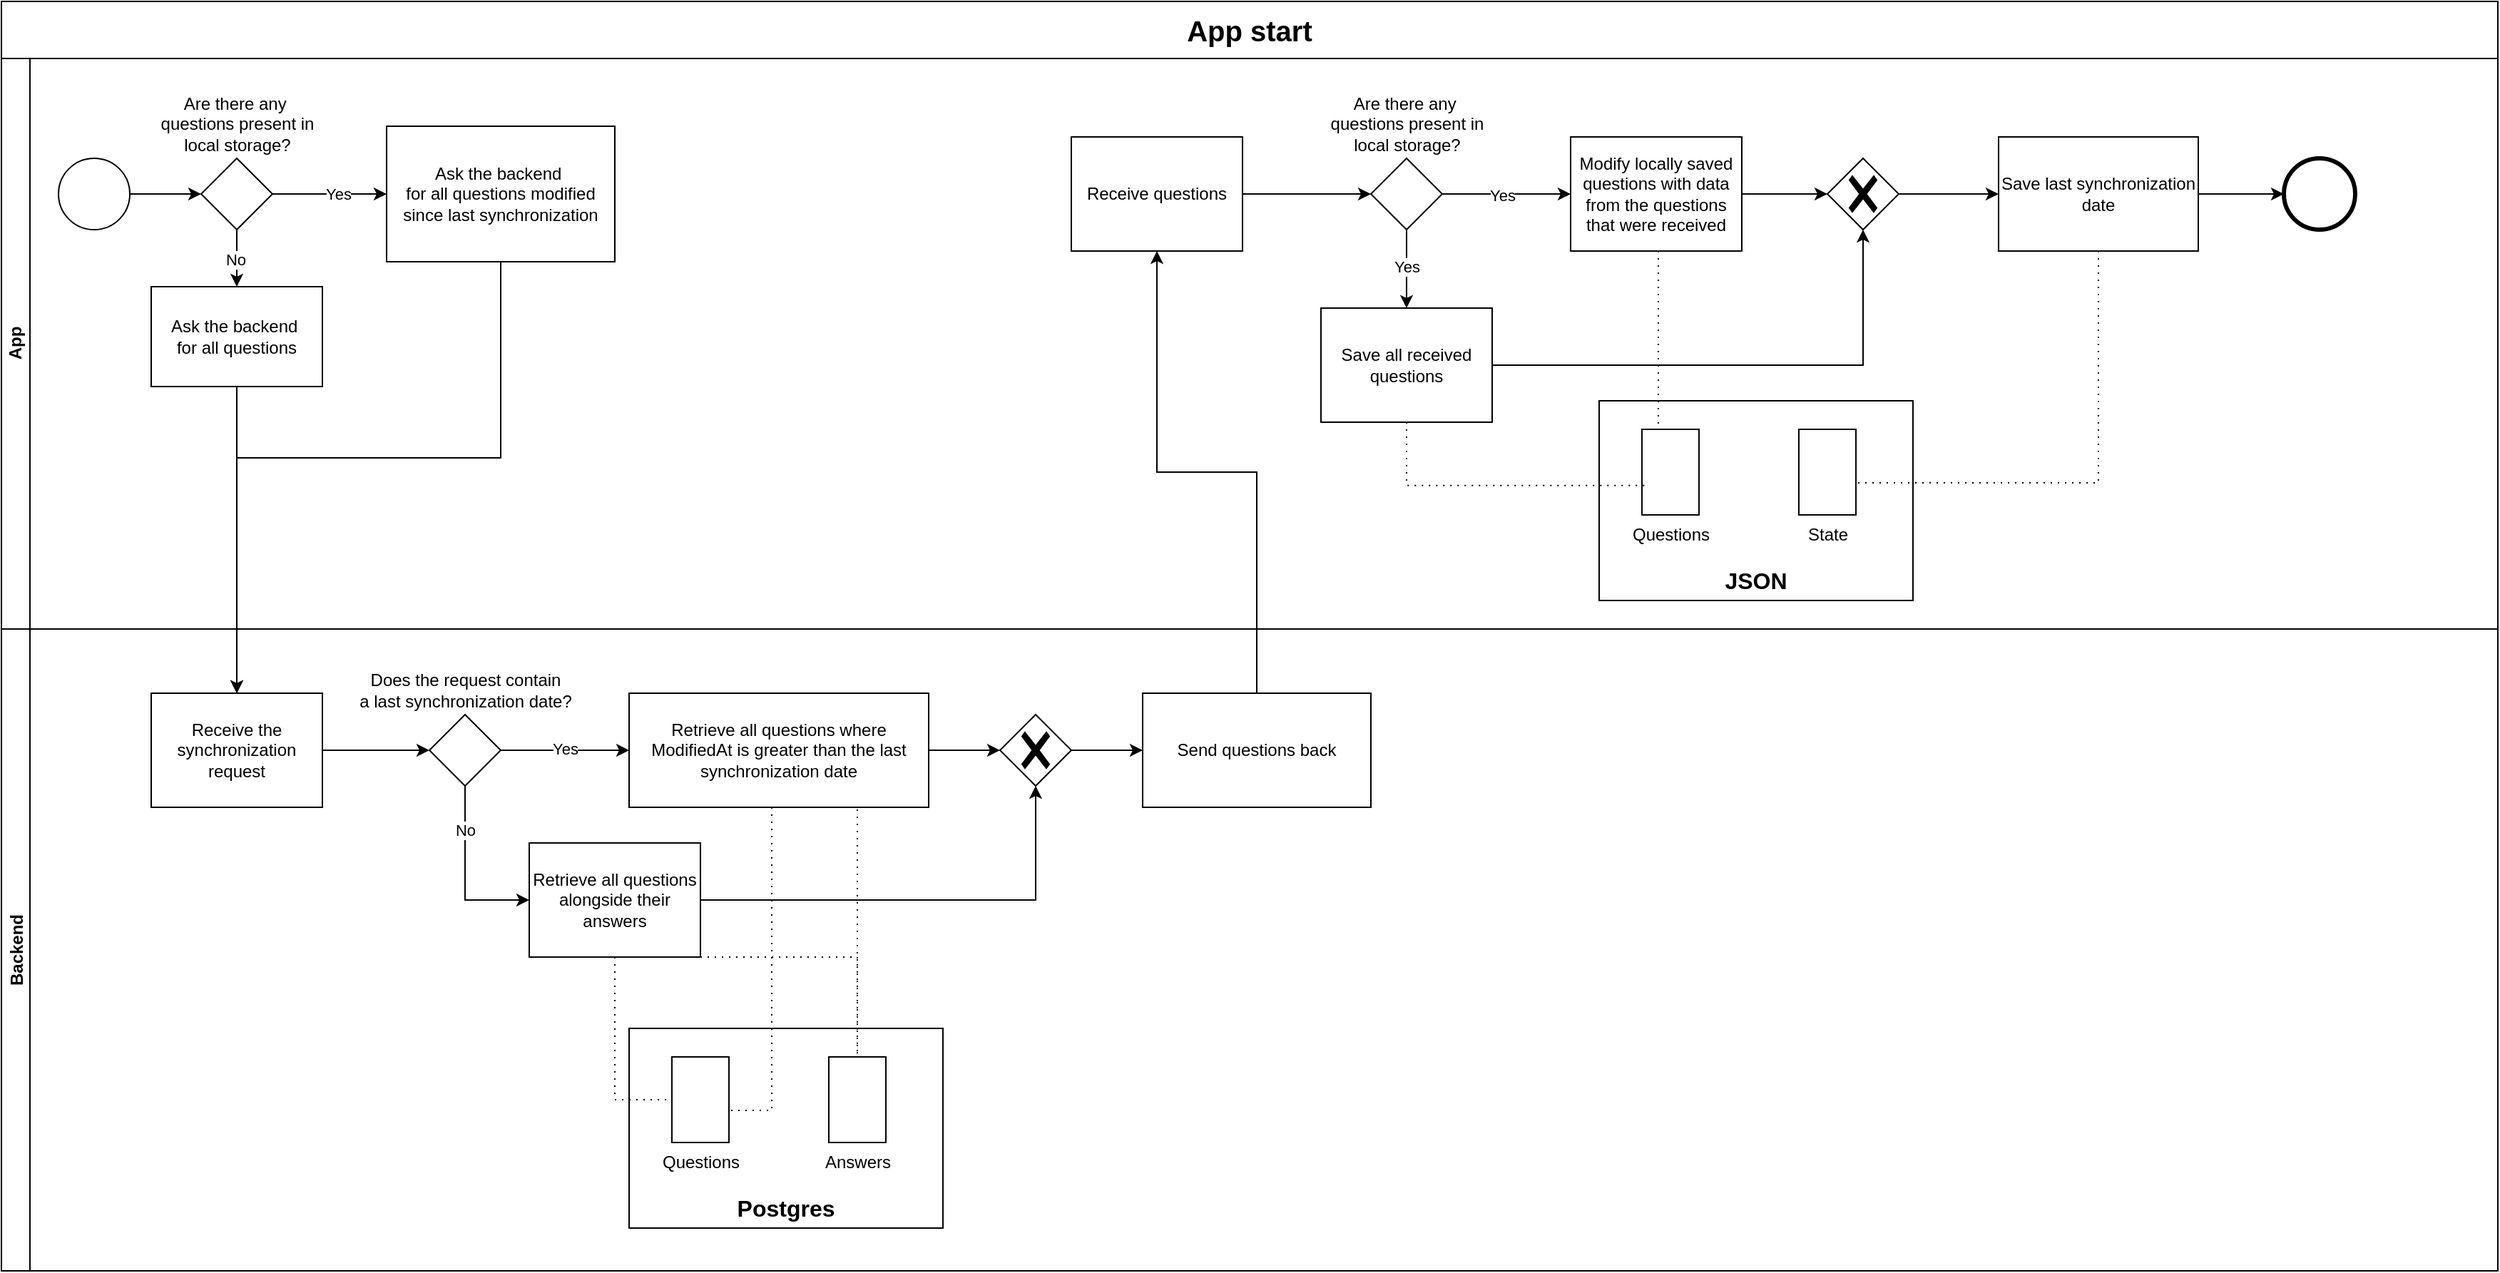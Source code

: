 <mxfile version="28.2.5">
  <diagram name="Page-1" id="13e1069c-82ec-6db2-03f1-153e76fe0fe0">
    <mxGraphModel dx="2605" dy="1468" grid="1" gridSize="10" guides="1" tooltips="1" connect="1" arrows="1" fold="1" page="1" pageScale="1" pageWidth="1100" pageHeight="850" background="none" math="0" shadow="0">
      <root>
        <mxCell id="0" />
        <mxCell id="1" parent="0" />
        <mxCell id="wD-4M0XuhcJqUvJzKwls-1" value="&lt;span style=&quot;font-size: 20px;&quot;&gt;App start&lt;/span&gt;" style="swimlane;html=1;childLayout=stackLayout;resizeParent=1;resizeParentMax=0;horizontal=1;startSize=40;horizontalStack=0;whiteSpace=wrap;" vertex="1" parent="1">
          <mxGeometry x="40" y="40" width="1750" height="890" as="geometry" />
        </mxCell>
        <mxCell id="wD-4M0XuhcJqUvJzKwls-2" value="App" style="swimlane;html=1;startSize=20;horizontal=0;" vertex="1" parent="wD-4M0XuhcJqUvJzKwls-1">
          <mxGeometry y="40" width="1750" height="400" as="geometry" />
        </mxCell>
        <mxCell id="wD-4M0XuhcJqUvJzKwls-5" value="" style="points=[[0.145,0.145,0],[0.5,0,0],[0.855,0.145,0],[1,0.5,0],[0.855,0.855,0],[0.5,1,0],[0.145,0.855,0],[0,0.5,0]];shape=mxgraph.bpmn.event;html=1;verticalLabelPosition=bottom;labelBackgroundColor=#ffffff;verticalAlign=top;align=center;perimeter=ellipsePerimeter;outlineConnect=0;aspect=fixed;outline=standard;symbol=general;" vertex="1" parent="wD-4M0XuhcJqUvJzKwls-2">
          <mxGeometry x="40" y="70" width="50" height="50" as="geometry" />
        </mxCell>
        <mxCell id="wD-4M0XuhcJqUvJzKwls-12" style="edgeStyle=orthogonalEdgeStyle;rounded=0;orthogonalLoop=1;jettySize=auto;html=1;exitX=1;exitY=0.5;exitDx=0;exitDy=0;exitPerimeter=0;" edge="1" parent="wD-4M0XuhcJqUvJzKwls-2" source="wD-4M0XuhcJqUvJzKwls-6" target="wD-4M0XuhcJqUvJzKwls-11">
          <mxGeometry relative="1" as="geometry" />
        </mxCell>
        <mxCell id="wD-4M0XuhcJqUvJzKwls-14" value="Yes" style="edgeLabel;html=1;align=center;verticalAlign=middle;resizable=0;points=[];" vertex="1" connectable="0" parent="wD-4M0XuhcJqUvJzKwls-12">
          <mxGeometry x="0.144" relative="1" as="geometry">
            <mxPoint as="offset" />
          </mxGeometry>
        </mxCell>
        <mxCell id="wD-4M0XuhcJqUvJzKwls-6" value="Are there any&amp;nbsp;&lt;div&gt;questions present in&lt;/div&gt;&lt;div&gt;local storage?&lt;/div&gt;" style="points=[[0.25,0.25,0],[0.5,0,0],[0.75,0.25,0],[1,0.5,0],[0.75,0.75,0],[0.5,1,0],[0.25,0.75,0],[0,0.5,0]];shape=mxgraph.bpmn.gateway2;html=1;verticalLabelPosition=top;labelBackgroundColor=#ffffff;verticalAlign=bottom;align=center;perimeter=rhombusPerimeter;outlineConnect=0;outline=none;symbol=none;labelPosition=center;" vertex="1" parent="wD-4M0XuhcJqUvJzKwls-2">
          <mxGeometry x="140" y="70" width="50" height="50" as="geometry" />
        </mxCell>
        <mxCell id="wD-4M0XuhcJqUvJzKwls-7" style="edgeStyle=orthogonalEdgeStyle;rounded=0;orthogonalLoop=1;jettySize=auto;html=1;exitX=1;exitY=0.5;exitDx=0;exitDy=0;exitPerimeter=0;entryX=0;entryY=0.5;entryDx=0;entryDy=0;entryPerimeter=0;" edge="1" parent="wD-4M0XuhcJqUvJzKwls-2" source="wD-4M0XuhcJqUvJzKwls-5" target="wD-4M0XuhcJqUvJzKwls-6">
          <mxGeometry relative="1" as="geometry" />
        </mxCell>
        <mxCell id="wD-4M0XuhcJqUvJzKwls-8" value="Ask the backend&amp;nbsp;&lt;div&gt;for&amp;nbsp;&lt;span style=&quot;background-color: transparent; color: light-dark(rgb(0, 0, 0), rgb(255, 255, 255));&quot;&gt;all questions&lt;/span&gt;&lt;/div&gt;" style="points=[[0.25,0,0],[0.5,0,0],[0.75,0,0],[1,0.25,0],[1,0.5,0],[1,0.75,0],[0.75,1,0],[0.5,1,0],[0.25,1,0],[0,0.75,0],[0,0.5,0],[0,0.25,0]];shape=mxgraph.bpmn.task2;whiteSpace=wrap;rectStyle=rounded;size=10;html=1;container=1;expand=0;collapsible=0;taskMarker=send;" vertex="1" parent="wD-4M0XuhcJqUvJzKwls-2">
          <mxGeometry x="105" y="160" width="120" height="70" as="geometry" />
        </mxCell>
        <mxCell id="wD-4M0XuhcJqUvJzKwls-9" style="edgeStyle=orthogonalEdgeStyle;rounded=0;orthogonalLoop=1;jettySize=auto;html=1;exitX=0.5;exitY=1;exitDx=0;exitDy=0;exitPerimeter=0;entryX=0.5;entryY=0;entryDx=0;entryDy=0;entryPerimeter=0;" edge="1" parent="wD-4M0XuhcJqUvJzKwls-2" source="wD-4M0XuhcJqUvJzKwls-6" target="wD-4M0XuhcJqUvJzKwls-8">
          <mxGeometry relative="1" as="geometry" />
        </mxCell>
        <mxCell id="wD-4M0XuhcJqUvJzKwls-10" value="No" style="edgeLabel;html=1;align=center;verticalAlign=middle;resizable=0;points=[];" vertex="1" connectable="0" parent="wD-4M0XuhcJqUvJzKwls-9">
          <mxGeometry x="0.05" y="-1" relative="1" as="geometry">
            <mxPoint as="offset" />
          </mxGeometry>
        </mxCell>
        <mxCell id="wD-4M0XuhcJqUvJzKwls-11" value="Ask the backend&amp;nbsp;&lt;div&gt;for&amp;nbsp;&lt;span style=&quot;background-color: transparent; color: light-dark(rgb(0, 0, 0), rgb(255, 255, 255));&quot;&gt;all questions modified since last synchronization&lt;/span&gt;&lt;/div&gt;" style="points=[[0.25,0,0],[0.5,0,0],[0.75,0,0],[1,0.25,0],[1,0.5,0],[1,0.75,0],[0.75,1,0],[0.5,1,0],[0.25,1,0],[0,0.75,0],[0,0.5,0],[0,0.25,0]];shape=mxgraph.bpmn.task2;whiteSpace=wrap;rectStyle=rounded;size=10;html=1;container=1;expand=0;collapsible=0;taskMarker=send;" vertex="1" parent="wD-4M0XuhcJqUvJzKwls-2">
          <mxGeometry x="270" y="47.5" width="160" height="95" as="geometry" />
        </mxCell>
        <mxCell id="wD-4M0XuhcJqUvJzKwls-40" value="" style="points=[[0.145,0.145,0],[0.5,0,0],[0.855,0.145,0],[1,0.5,0],[0.855,0.855,0],[0.5,1,0],[0.145,0.855,0],[0,0.5,0]];shape=mxgraph.bpmn.event;html=1;verticalLabelPosition=bottom;labelBackgroundColor=#ffffff;verticalAlign=top;align=center;perimeter=ellipsePerimeter;outlineConnect=0;aspect=fixed;outline=end;symbol=terminate2;" vertex="1" parent="wD-4M0XuhcJqUvJzKwls-2">
          <mxGeometry x="1600" y="70" width="50" height="50" as="geometry" />
        </mxCell>
        <mxCell id="wD-4M0XuhcJqUvJzKwls-41" value="Receive questions" style="points=[[0.25,0,0],[0.5,0,0],[0.75,0,0],[1,0.25,0],[1,0.5,0],[1,0.75,0],[0.75,1,0],[0.5,1,0],[0.25,1,0],[0,0.75,0],[0,0.5,0],[0,0.25,0]];shape=mxgraph.bpmn.task2;whiteSpace=wrap;rectStyle=rounded;size=10;html=1;container=1;expand=0;collapsible=0;taskMarker=receive;" vertex="1" parent="wD-4M0XuhcJqUvJzKwls-2">
          <mxGeometry x="750" y="55" width="120" height="80" as="geometry" />
        </mxCell>
        <mxCell id="wD-4M0XuhcJqUvJzKwls-52" style="edgeStyle=orthogonalEdgeStyle;rounded=0;orthogonalLoop=1;jettySize=auto;html=1;exitX=1;exitY=0.5;exitDx=0;exitDy=0;exitPerimeter=0;" edge="1" parent="wD-4M0XuhcJqUvJzKwls-2" source="wD-4M0XuhcJqUvJzKwls-46" target="wD-4M0XuhcJqUvJzKwls-50">
          <mxGeometry relative="1" as="geometry" />
        </mxCell>
        <mxCell id="wD-4M0XuhcJqUvJzKwls-53" value="Yes" style="edgeLabel;html=1;align=center;verticalAlign=middle;resizable=0;points=[];" vertex="1" connectable="0" parent="wD-4M0XuhcJqUvJzKwls-52">
          <mxGeometry x="-0.064" y="-1" relative="1" as="geometry">
            <mxPoint as="offset" />
          </mxGeometry>
        </mxCell>
        <mxCell id="wD-4M0XuhcJqUvJzKwls-46" value="Are there any&amp;nbsp;&lt;div&gt;questions present in&lt;/div&gt;&lt;div&gt;local storage?&lt;/div&gt;" style="points=[[0.25,0.25,0],[0.5,0,0],[0.75,0.25,0],[1,0.5,0],[0.75,0.75,0],[0.5,1,0],[0.25,0.75,0],[0,0.5,0]];shape=mxgraph.bpmn.gateway2;html=1;verticalLabelPosition=top;labelBackgroundColor=#ffffff;verticalAlign=bottom;align=center;perimeter=rhombusPerimeter;outlineConnect=0;outline=none;symbol=none;labelPosition=center;" vertex="1" parent="wD-4M0XuhcJqUvJzKwls-2">
          <mxGeometry x="960" y="70" width="50" height="50" as="geometry" />
        </mxCell>
        <mxCell id="wD-4M0XuhcJqUvJzKwls-47" style="edgeStyle=orthogonalEdgeStyle;rounded=0;orthogonalLoop=1;jettySize=auto;html=1;exitX=1;exitY=0.5;exitDx=0;exitDy=0;exitPerimeter=0;entryX=0;entryY=0.5;entryDx=0;entryDy=0;entryPerimeter=0;" edge="1" parent="wD-4M0XuhcJqUvJzKwls-2" source="wD-4M0XuhcJqUvJzKwls-41" target="wD-4M0XuhcJqUvJzKwls-46">
          <mxGeometry relative="1" as="geometry" />
        </mxCell>
        <mxCell id="wD-4M0XuhcJqUvJzKwls-50" value="Modify locally saved questions with data from the questions that were received" style="points=[[0.25,0,0],[0.5,0,0],[0.75,0,0],[1,0.25,0],[1,0.5,0],[1,0.75,0],[0.75,1,0],[0.5,1,0],[0.25,1,0],[0,0.75,0],[0,0.5,0],[0,0.25,0]];shape=mxgraph.bpmn.task2;whiteSpace=wrap;rectStyle=rounded;size=10;html=1;container=1;expand=0;collapsible=0;taskMarker=abstract;" vertex="1" parent="wD-4M0XuhcJqUvJzKwls-2">
          <mxGeometry x="1100" y="55" width="120" height="80" as="geometry" />
        </mxCell>
        <mxCell id="wD-4M0XuhcJqUvJzKwls-54" value="Save all received questions" style="points=[[0.25,0,0],[0.5,0,0],[0.75,0,0],[1,0.25,0],[1,0.5,0],[1,0.75,0],[0.75,1,0],[0.5,1,0],[0.25,1,0],[0,0.75,0],[0,0.5,0],[0,0.25,0]];shape=mxgraph.bpmn.task2;whiteSpace=wrap;rectStyle=rounded;size=10;html=1;container=1;expand=0;collapsible=0;taskMarker=abstract;" vertex="1" parent="wD-4M0XuhcJqUvJzKwls-2">
          <mxGeometry x="925" y="175" width="120" height="80" as="geometry" />
        </mxCell>
        <mxCell id="wD-4M0XuhcJqUvJzKwls-86" style="edgeStyle=orthogonalEdgeStyle;rounded=0;orthogonalLoop=1;jettySize=auto;html=1;exitX=0.5;exitY=1;exitDx=0;exitDy=0;exitPerimeter=0;entryX=0.5;entryY=0;entryDx=0;entryDy=0;entryPerimeter=0;" edge="1" parent="wD-4M0XuhcJqUvJzKwls-2" source="wD-4M0XuhcJqUvJzKwls-46" target="wD-4M0XuhcJqUvJzKwls-54">
          <mxGeometry relative="1" as="geometry" />
        </mxCell>
        <mxCell id="wD-4M0XuhcJqUvJzKwls-87" value="Yes" style="edgeLabel;html=1;align=center;verticalAlign=middle;resizable=0;points=[];" vertex="1" connectable="0" parent="wD-4M0XuhcJqUvJzKwls-86">
          <mxGeometry x="-0.082" relative="1" as="geometry">
            <mxPoint y="1" as="offset" />
          </mxGeometry>
        </mxCell>
        <mxCell id="wD-4M0XuhcJqUvJzKwls-89" value="" style="rounded=0;whiteSpace=wrap;html=1;" vertex="1" parent="wD-4M0XuhcJqUvJzKwls-2">
          <mxGeometry x="1120" y="240" width="220" height="140" as="geometry" />
        </mxCell>
        <mxCell id="wD-4M0XuhcJqUvJzKwls-90" value="Questions" style="shape=mxgraph.bpmn.data2;labelPosition=center;verticalLabelPosition=bottom;align=center;verticalAlign=top;size=15;html=1;" vertex="1" parent="wD-4M0XuhcJqUvJzKwls-2">
          <mxGeometry x="1150" y="260" width="40" height="60" as="geometry" />
        </mxCell>
        <mxCell id="wD-4M0XuhcJqUvJzKwls-91" value="State" style="shape=mxgraph.bpmn.data2;labelPosition=center;verticalLabelPosition=bottom;align=center;verticalAlign=top;size=15;html=1;" vertex="1" parent="wD-4M0XuhcJqUvJzKwls-2">
          <mxGeometry x="1260" y="260" width="40" height="60" as="geometry" />
        </mxCell>
        <mxCell id="wD-4M0XuhcJqUvJzKwls-92" value="JSON" style="text;html=1;align=center;verticalAlign=middle;whiteSpace=wrap;rounded=0;fontSize=16;fontStyle=1" vertex="1" parent="wD-4M0XuhcJqUvJzKwls-2">
          <mxGeometry x="1120" y="351" width="220" height="30" as="geometry" />
        </mxCell>
        <mxCell id="wD-4M0XuhcJqUvJzKwls-93" value="" style="points=[[0.25,0.25,0],[0.5,0,0],[0.75,0.25,0],[1,0.5,0],[0.75,0.75,0],[0.5,1,0],[0.25,0.75,0],[0,0.5,0]];shape=mxgraph.bpmn.gateway2;html=1;verticalLabelPosition=bottom;labelBackgroundColor=#ffffff;verticalAlign=top;align=center;perimeter=rhombusPerimeter;outlineConnect=0;outline=none;symbol=none;gwType=exclusive;" vertex="1" parent="wD-4M0XuhcJqUvJzKwls-2">
          <mxGeometry x="1280" y="70" width="50" height="50" as="geometry" />
        </mxCell>
        <mxCell id="wD-4M0XuhcJqUvJzKwls-94" style="edgeStyle=orthogonalEdgeStyle;rounded=0;orthogonalLoop=1;jettySize=auto;html=1;exitX=1;exitY=0.5;exitDx=0;exitDy=0;exitPerimeter=0;entryX=0;entryY=0.5;entryDx=0;entryDy=0;entryPerimeter=0;" edge="1" parent="wD-4M0XuhcJqUvJzKwls-2" source="wD-4M0XuhcJqUvJzKwls-50" target="wD-4M0XuhcJqUvJzKwls-93">
          <mxGeometry relative="1" as="geometry" />
        </mxCell>
        <mxCell id="wD-4M0XuhcJqUvJzKwls-95" style="edgeStyle=orthogonalEdgeStyle;rounded=0;orthogonalLoop=1;jettySize=auto;html=1;exitX=1;exitY=0.5;exitDx=0;exitDy=0;exitPerimeter=0;entryX=0.5;entryY=1;entryDx=0;entryDy=0;entryPerimeter=0;" edge="1" parent="wD-4M0XuhcJqUvJzKwls-2" source="wD-4M0XuhcJqUvJzKwls-54" target="wD-4M0XuhcJqUvJzKwls-93">
          <mxGeometry relative="1" as="geometry" />
        </mxCell>
        <mxCell id="wD-4M0XuhcJqUvJzKwls-96" value="Save last synchronization date" style="points=[[0.25,0,0],[0.5,0,0],[0.75,0,0],[1,0.25,0],[1,0.5,0],[1,0.75,0],[0.75,1,0],[0.5,1,0],[0.25,1,0],[0,0.75,0],[0,0.5,0],[0,0.25,0]];shape=mxgraph.bpmn.task2;whiteSpace=wrap;rectStyle=rounded;size=10;html=1;container=1;expand=0;collapsible=0;taskMarker=abstract;" vertex="1" parent="wD-4M0XuhcJqUvJzKwls-2">
          <mxGeometry x="1400" y="55" width="140" height="80" as="geometry" />
        </mxCell>
        <mxCell id="wD-4M0XuhcJqUvJzKwls-97" style="edgeStyle=orthogonalEdgeStyle;rounded=0;orthogonalLoop=1;jettySize=auto;html=1;exitX=1;exitY=0.5;exitDx=0;exitDy=0;exitPerimeter=0;entryX=0;entryY=0.5;entryDx=0;entryDy=0;entryPerimeter=0;" edge="1" parent="wD-4M0XuhcJqUvJzKwls-2" source="wD-4M0XuhcJqUvJzKwls-93" target="wD-4M0XuhcJqUvJzKwls-96">
          <mxGeometry relative="1" as="geometry" />
        </mxCell>
        <mxCell id="wD-4M0XuhcJqUvJzKwls-98" style="edgeStyle=orthogonalEdgeStyle;rounded=0;orthogonalLoop=1;jettySize=auto;html=1;exitX=1;exitY=0.5;exitDx=0;exitDy=0;exitPerimeter=0;entryX=0;entryY=0.5;entryDx=0;entryDy=0;entryPerimeter=0;" edge="1" parent="wD-4M0XuhcJqUvJzKwls-2" source="wD-4M0XuhcJqUvJzKwls-96" target="wD-4M0XuhcJqUvJzKwls-40">
          <mxGeometry relative="1" as="geometry" />
        </mxCell>
        <mxCell id="wD-4M0XuhcJqUvJzKwls-99" value="" style="edgeStyle=elbowEdgeStyle;fontSize=12;html=1;endFill=0;startFill=0;endSize=6;startSize=6;dashed=1;dashPattern=1 4;endArrow=none;startArrow=none;rounded=0;exitX=0.5;exitY=1;exitDx=0;exitDy=0;exitPerimeter=0;entryX=0.047;entryY=0.656;entryDx=0;entryDy=0;entryPerimeter=0;" edge="1" parent="wD-4M0XuhcJqUvJzKwls-2" source="wD-4M0XuhcJqUvJzKwls-54" target="wD-4M0XuhcJqUvJzKwls-90">
          <mxGeometry width="160" relative="1" as="geometry">
            <mxPoint x="960" y="330" as="sourcePoint" />
            <mxPoint x="1120" y="330" as="targetPoint" />
            <Array as="points">
              <mxPoint x="985" y="280" />
            </Array>
          </mxGeometry>
        </mxCell>
        <mxCell id="wD-4M0XuhcJqUvJzKwls-100" value="" style="edgeStyle=elbowEdgeStyle;fontSize=12;html=1;endFill=0;startFill=0;endSize=6;startSize=6;dashed=1;dashPattern=1 4;endArrow=none;startArrow=none;rounded=0;exitX=0;exitY=0;exitDx=12.5;exitDy=0;exitPerimeter=0;entryX=0.5;entryY=1;entryDx=0;entryDy=0;entryPerimeter=0;" edge="1" parent="wD-4M0XuhcJqUvJzKwls-2" source="wD-4M0XuhcJqUvJzKwls-90" target="wD-4M0XuhcJqUvJzKwls-50">
          <mxGeometry width="160" relative="1" as="geometry">
            <mxPoint x="1160" y="160" as="sourcePoint" />
            <mxPoint x="1320" y="160" as="targetPoint" />
          </mxGeometry>
        </mxCell>
        <mxCell id="wD-4M0XuhcJqUvJzKwls-101" value="" style="edgeStyle=elbowEdgeStyle;fontSize=12;html=1;endFill=0;startFill=0;endSize=6;startSize=6;dashed=1;dashPattern=1 4;endArrow=none;startArrow=none;rounded=0;exitX=0.5;exitY=1;exitDx=0;exitDy=0;exitPerimeter=0;entryX=0;entryY=0;entryDx=40;entryDy=37.5;entryPerimeter=0;" edge="1" parent="wD-4M0XuhcJqUvJzKwls-2" source="wD-4M0XuhcJqUvJzKwls-96" target="wD-4M0XuhcJqUvJzKwls-91">
          <mxGeometry width="160" relative="1" as="geometry">
            <mxPoint x="1490" y="250" as="sourcePoint" />
            <mxPoint x="1650" y="250" as="targetPoint" />
            <Array as="points">
              <mxPoint x="1470" y="210" />
            </Array>
          </mxGeometry>
        </mxCell>
        <mxCell id="wD-4M0XuhcJqUvJzKwls-3" value="Backend" style="swimlane;startSize=20;horizontal=0;" vertex="1" parent="wD-4M0XuhcJqUvJzKwls-1">
          <mxGeometry y="440" width="1750" height="450" as="geometry" />
        </mxCell>
        <mxCell id="wD-4M0XuhcJqUvJzKwls-55" value="" style="rounded=0;whiteSpace=wrap;html=1;" vertex="1" parent="wD-4M0XuhcJqUvJzKwls-3">
          <mxGeometry x="440" y="280" width="220" height="140" as="geometry" />
        </mxCell>
        <mxCell id="wD-4M0XuhcJqUvJzKwls-18" style="edgeStyle=orthogonalEdgeStyle;rounded=0;orthogonalLoop=1;jettySize=auto;html=1;exitX=1;exitY=0.5;exitDx=0;exitDy=0;exitPerimeter=0;" edge="1" parent="wD-4M0XuhcJqUvJzKwls-3" source="wD-4M0XuhcJqUvJzKwls-15" target="wD-4M0XuhcJqUvJzKwls-17">
          <mxGeometry relative="1" as="geometry" />
        </mxCell>
        <mxCell id="wD-4M0XuhcJqUvJzKwls-15" value="Receive the synchronization request" style="points=[[0.25,0,0],[0.5,0,0],[0.75,0,0],[1,0.25,0],[1,0.5,0],[1,0.75,0],[0.75,1,0],[0.5,1,0],[0.25,1,0],[0,0.75,0],[0,0.5,0],[0,0.25,0]];shape=mxgraph.bpmn.task2;whiteSpace=wrap;rectStyle=rounded;size=10;html=1;container=1;expand=0;collapsible=0;taskMarker=receive;" vertex="1" parent="wD-4M0XuhcJqUvJzKwls-3">
          <mxGeometry x="105" y="45" width="120" height="80" as="geometry" />
        </mxCell>
        <mxCell id="wD-4M0XuhcJqUvJzKwls-20" style="edgeStyle=orthogonalEdgeStyle;rounded=0;orthogonalLoop=1;jettySize=auto;html=1;exitX=0.5;exitY=1;exitDx=0;exitDy=0;exitPerimeter=0;entryX=0;entryY=0.5;entryDx=0;entryDy=0;entryPerimeter=0;" edge="1" parent="wD-4M0XuhcJqUvJzKwls-3" source="wD-4M0XuhcJqUvJzKwls-17" target="wD-4M0XuhcJqUvJzKwls-19">
          <mxGeometry relative="1" as="geometry" />
        </mxCell>
        <mxCell id="wD-4M0XuhcJqUvJzKwls-21" value="No" style="edgeLabel;html=1;align=center;verticalAlign=middle;resizable=0;points=[];" vertex="1" connectable="0" parent="wD-4M0XuhcJqUvJzKwls-20">
          <mxGeometry x="-0.033" y="3" relative="1" as="geometry">
            <mxPoint x="-3" y="-30" as="offset" />
          </mxGeometry>
        </mxCell>
        <mxCell id="wD-4M0XuhcJqUvJzKwls-25" style="edgeStyle=orthogonalEdgeStyle;rounded=0;orthogonalLoop=1;jettySize=auto;html=1;exitX=1;exitY=0.5;exitDx=0;exitDy=0;exitPerimeter=0;" edge="1" parent="wD-4M0XuhcJqUvJzKwls-3" source="wD-4M0XuhcJqUvJzKwls-17" target="wD-4M0XuhcJqUvJzKwls-24">
          <mxGeometry relative="1" as="geometry" />
        </mxCell>
        <mxCell id="wD-4M0XuhcJqUvJzKwls-26" value="Yes" style="edgeLabel;html=1;align=center;verticalAlign=middle;resizable=0;points=[];" vertex="1" connectable="0" parent="wD-4M0XuhcJqUvJzKwls-25">
          <mxGeometry x="0.004" y="1" relative="1" as="geometry">
            <mxPoint as="offset" />
          </mxGeometry>
        </mxCell>
        <mxCell id="wD-4M0XuhcJqUvJzKwls-17" value="Does the request contain&lt;div&gt;a last synchronization date?&lt;/div&gt;" style="points=[[0.25,0.25,0],[0.5,0,0],[0.75,0.25,0],[1,0.5,0],[0.75,0.75,0],[0.5,1,0],[0.25,0.75,0],[0,0.5,0]];shape=mxgraph.bpmn.gateway2;html=1;verticalLabelPosition=top;labelBackgroundColor=#ffffff;verticalAlign=bottom;align=center;perimeter=rhombusPerimeter;outlineConnect=0;outline=none;symbol=none;labelPosition=center;" vertex="1" parent="wD-4M0XuhcJqUvJzKwls-3">
          <mxGeometry x="300" y="60" width="50" height="50" as="geometry" />
        </mxCell>
        <mxCell id="wD-4M0XuhcJqUvJzKwls-19" value="Retrieve all questions alongside their answers" style="points=[[0.25,0,0],[0.5,0,0],[0.75,0,0],[1,0.25,0],[1,0.5,0],[1,0.75,0],[0.75,1,0],[0.5,1,0],[0.25,1,0],[0,0.75,0],[0,0.5,0],[0,0.25,0]];shape=mxgraph.bpmn.task2;whiteSpace=wrap;rectStyle=rounded;size=10;html=1;container=1;expand=0;collapsible=0;taskMarker=abstract;" vertex="1" parent="wD-4M0XuhcJqUvJzKwls-3">
          <mxGeometry x="370" y="150" width="120" height="80" as="geometry" />
        </mxCell>
        <mxCell id="wD-4M0XuhcJqUvJzKwls-22" value="Questions" style="shape=mxgraph.bpmn.data2;labelPosition=center;verticalLabelPosition=bottom;align=center;verticalAlign=top;size=15;html=1;" vertex="1" parent="wD-4M0XuhcJqUvJzKwls-3">
          <mxGeometry x="470" y="300" width="40" height="60" as="geometry" />
        </mxCell>
        <mxCell id="wD-4M0XuhcJqUvJzKwls-24" value="Retrieve all questions where ModifiedAt is greater than the last synchronization date" style="points=[[0.25,0,0],[0.5,0,0],[0.75,0,0],[1,0.25,0],[1,0.5,0],[1,0.75,0],[0.75,1,0],[0.5,1,0],[0.25,1,0],[0,0.75,0],[0,0.5,0],[0,0.25,0]];shape=mxgraph.bpmn.task2;whiteSpace=wrap;rectStyle=rounded;size=10;html=1;container=1;expand=0;collapsible=0;taskMarker=abstract;" vertex="1" parent="wD-4M0XuhcJqUvJzKwls-3">
          <mxGeometry x="440" y="45" width="210" height="80" as="geometry" />
        </mxCell>
        <mxCell id="wD-4M0XuhcJqUvJzKwls-23" value="Answers" style="shape=mxgraph.bpmn.data2;labelPosition=center;verticalLabelPosition=bottom;align=center;verticalAlign=top;size=15;html=1;" vertex="1" parent="wD-4M0XuhcJqUvJzKwls-3">
          <mxGeometry x="580" y="300" width="40" height="60" as="geometry" />
        </mxCell>
        <mxCell id="wD-4M0XuhcJqUvJzKwls-27" value="" style="edgeStyle=elbowEdgeStyle;fontSize=12;html=1;endFill=0;startFill=0;endSize=6;startSize=6;dashed=1;dashPattern=1 4;endArrow=none;startArrow=none;rounded=0;exitX=0.5;exitY=1;exitDx=0;exitDy=0;exitPerimeter=0;entryX=0;entryY=0.5;entryDx=0;entryDy=0;entryPerimeter=0;" edge="1" parent="wD-4M0XuhcJqUvJzKwls-3" source="wD-4M0XuhcJqUvJzKwls-19" target="wD-4M0XuhcJqUvJzKwls-22">
          <mxGeometry width="160" relative="1" as="geometry">
            <mxPoint x="360" y="250" as="sourcePoint" />
            <mxPoint x="520" y="250" as="targetPoint" />
            <Array as="points">
              <mxPoint x="430" y="260" />
            </Array>
          </mxGeometry>
        </mxCell>
        <mxCell id="wD-4M0XuhcJqUvJzKwls-28" value="" style="edgeStyle=elbowEdgeStyle;fontSize=12;html=1;endFill=0;startFill=0;endSize=6;startSize=6;dashed=1;dashPattern=1 4;endArrow=none;startArrow=none;rounded=0;exitX=0.75;exitY=1;exitDx=0;exitDy=0;exitPerimeter=0;entryX=0;entryY=0;entryDx=12.5;entryDy=0;entryPerimeter=0;" edge="1" parent="wD-4M0XuhcJqUvJzKwls-3" source="wD-4M0XuhcJqUvJzKwls-19" target="wD-4M0XuhcJqUvJzKwls-23">
          <mxGeometry width="160" relative="1" as="geometry">
            <mxPoint x="550" y="250" as="sourcePoint" />
            <mxPoint x="710" y="250" as="targetPoint" />
            <Array as="points">
              <mxPoint x="600" y="260" />
            </Array>
          </mxGeometry>
        </mxCell>
        <mxCell id="wD-4M0XuhcJqUvJzKwls-29" value="" style="edgeStyle=elbowEdgeStyle;fontSize=12;html=1;endFill=0;startFill=0;endSize=6;startSize=6;dashed=1;dashPattern=1 4;endArrow=none;startArrow=none;rounded=0;exitX=0;exitY=0;exitDx=12.5;exitDy=0;exitPerimeter=0;entryX=0.75;entryY=1;entryDx=0;entryDy=0;entryPerimeter=0;" edge="1" parent="wD-4M0XuhcJqUvJzKwls-3" source="wD-4M0XuhcJqUvJzKwls-23" target="wD-4M0XuhcJqUvJzKwls-24">
          <mxGeometry width="160" relative="1" as="geometry">
            <mxPoint x="630" y="230" as="sourcePoint" />
            <mxPoint x="790" y="230" as="targetPoint" />
            <Array as="points">
              <mxPoint x="600" y="210" />
            </Array>
          </mxGeometry>
        </mxCell>
        <mxCell id="wD-4M0XuhcJqUvJzKwls-30" value="" style="edgeStyle=elbowEdgeStyle;fontSize=12;html=1;endFill=0;startFill=0;endSize=6;startSize=6;dashed=1;dashPattern=1 4;endArrow=none;startArrow=none;rounded=0;exitX=0.5;exitY=1;exitDx=0;exitDy=0;exitPerimeter=0;entryX=0;entryY=0;entryDx=40;entryDy=37.5;entryPerimeter=0;" edge="1" parent="wD-4M0XuhcJqUvJzKwls-3" source="wD-4M0XuhcJqUvJzKwls-24" target="wD-4M0XuhcJqUvJzKwls-22">
          <mxGeometry width="160" relative="1" as="geometry">
            <mxPoint x="500" y="260" as="sourcePoint" />
            <mxPoint x="660" y="260" as="targetPoint" />
            <Array as="points">
              <mxPoint x="540" y="210" />
            </Array>
          </mxGeometry>
        </mxCell>
        <mxCell id="wD-4M0XuhcJqUvJzKwls-35" value="" style="points=[[0.25,0.25,0],[0.5,0,0],[0.75,0.25,0],[1,0.5,0],[0.75,0.75,0],[0.5,1,0],[0.25,0.75,0],[0,0.5,0]];shape=mxgraph.bpmn.gateway2;html=1;verticalLabelPosition=bottom;labelBackgroundColor=#ffffff;verticalAlign=top;align=center;perimeter=rhombusPerimeter;outlineConnect=0;outline=none;symbol=none;gwType=exclusive;" vertex="1" parent="wD-4M0XuhcJqUvJzKwls-3">
          <mxGeometry x="700" y="60" width="50" height="50" as="geometry" />
        </mxCell>
        <mxCell id="wD-4M0XuhcJqUvJzKwls-38" style="edgeStyle=orthogonalEdgeStyle;rounded=0;orthogonalLoop=1;jettySize=auto;html=1;exitX=1;exitY=0.5;exitDx=0;exitDy=0;exitPerimeter=0;entryX=0;entryY=0.5;entryDx=0;entryDy=0;entryPerimeter=0;" edge="1" parent="wD-4M0XuhcJqUvJzKwls-3" source="wD-4M0XuhcJqUvJzKwls-24" target="wD-4M0XuhcJqUvJzKwls-35">
          <mxGeometry relative="1" as="geometry" />
        </mxCell>
        <mxCell id="wD-4M0XuhcJqUvJzKwls-39" style="edgeStyle=orthogonalEdgeStyle;rounded=0;orthogonalLoop=1;jettySize=auto;html=1;exitX=1;exitY=0.5;exitDx=0;exitDy=0;exitPerimeter=0;entryX=0.5;entryY=1;entryDx=0;entryDy=0;entryPerimeter=0;" edge="1" parent="wD-4M0XuhcJqUvJzKwls-3" source="wD-4M0XuhcJqUvJzKwls-19" target="wD-4M0XuhcJqUvJzKwls-35">
          <mxGeometry relative="1" as="geometry" />
        </mxCell>
        <mxCell id="wD-4M0XuhcJqUvJzKwls-42" value="Send questions back" style="points=[[0.25,0,0],[0.5,0,0],[0.75,0,0],[1,0.25,0],[1,0.5,0],[1,0.75,0],[0.75,1,0],[0.5,1,0],[0.25,1,0],[0,0.75,0],[0,0.5,0],[0,0.25,0]];shape=mxgraph.bpmn.task2;whiteSpace=wrap;rectStyle=rounded;size=10;html=1;container=1;expand=0;collapsible=0;taskMarker=send;" vertex="1" parent="wD-4M0XuhcJqUvJzKwls-3">
          <mxGeometry x="800" y="45" width="160" height="80" as="geometry" />
        </mxCell>
        <mxCell id="wD-4M0XuhcJqUvJzKwls-43" style="edgeStyle=orthogonalEdgeStyle;rounded=0;orthogonalLoop=1;jettySize=auto;html=1;exitX=1;exitY=0.5;exitDx=0;exitDy=0;exitPerimeter=0;entryX=0;entryY=0.5;entryDx=0;entryDy=0;entryPerimeter=0;" edge="1" parent="wD-4M0XuhcJqUvJzKwls-3" source="wD-4M0XuhcJqUvJzKwls-35" target="wD-4M0XuhcJqUvJzKwls-42">
          <mxGeometry relative="1" as="geometry" />
        </mxCell>
        <mxCell id="wD-4M0XuhcJqUvJzKwls-78" value="Postgres" style="text;html=1;align=center;verticalAlign=middle;whiteSpace=wrap;rounded=0;fontSize=16;fontStyle=1" vertex="1" parent="wD-4M0XuhcJqUvJzKwls-3">
          <mxGeometry x="440" y="391" width="220" height="30" as="geometry" />
        </mxCell>
        <mxCell id="wD-4M0XuhcJqUvJzKwls-16" style="edgeStyle=orthogonalEdgeStyle;rounded=0;orthogonalLoop=1;jettySize=auto;html=1;exitX=0.5;exitY=1;exitDx=0;exitDy=0;exitPerimeter=0;entryX=0.5;entryY=0;entryDx=0;entryDy=0;entryPerimeter=0;" edge="1" parent="wD-4M0XuhcJqUvJzKwls-1" source="wD-4M0XuhcJqUvJzKwls-8" target="wD-4M0XuhcJqUvJzKwls-15">
          <mxGeometry relative="1" as="geometry" />
        </mxCell>
        <mxCell id="wD-4M0XuhcJqUvJzKwls-45" style="edgeStyle=orthogonalEdgeStyle;rounded=0;orthogonalLoop=1;jettySize=auto;html=1;exitX=0.5;exitY=0;exitDx=0;exitDy=0;exitPerimeter=0;" edge="1" parent="wD-4M0XuhcJqUvJzKwls-1" source="wD-4M0XuhcJqUvJzKwls-42" target="wD-4M0XuhcJqUvJzKwls-41">
          <mxGeometry relative="1" as="geometry" />
        </mxCell>
        <mxCell id="wD-4M0XuhcJqUvJzKwls-48" style="edgeStyle=orthogonalEdgeStyle;rounded=0;orthogonalLoop=1;jettySize=auto;html=1;exitX=0.5;exitY=1;exitDx=0;exitDy=0;exitPerimeter=0;entryX=0.5;entryY=0;entryDx=0;entryDy=0;entryPerimeter=0;" edge="1" parent="wD-4M0XuhcJqUvJzKwls-1" source="wD-4M0XuhcJqUvJzKwls-11" target="wD-4M0XuhcJqUvJzKwls-15">
          <mxGeometry relative="1" as="geometry">
            <Array as="points">
              <mxPoint x="350" y="320" />
              <mxPoint x="165" y="320" />
            </Array>
          </mxGeometry>
        </mxCell>
      </root>
    </mxGraphModel>
  </diagram>
</mxfile>
